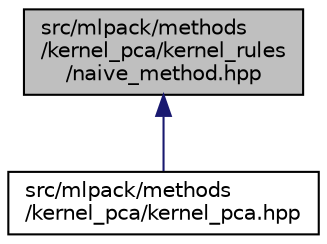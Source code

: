 digraph "src/mlpack/methods/kernel_pca/kernel_rules/naive_method.hpp"
{
  edge [fontname="Helvetica",fontsize="10",labelfontname="Helvetica",labelfontsize="10"];
  node [fontname="Helvetica",fontsize="10",shape=record];
  Node1 [label="src/mlpack/methods\l/kernel_pca/kernel_rules\l/naive_method.hpp",height=0.2,width=0.4,color="black", fillcolor="grey75", style="filled" fontcolor="black"];
  Node1 -> Node2 [dir="back",color="midnightblue",fontsize="10",style="solid",fontname="Helvetica"];
  Node2 [label="src/mlpack/methods\l/kernel_pca/kernel_pca.hpp",height=0.2,width=0.4,color="black", fillcolor="white", style="filled",URL="$kernel__pca_8hpp.html"];
}
